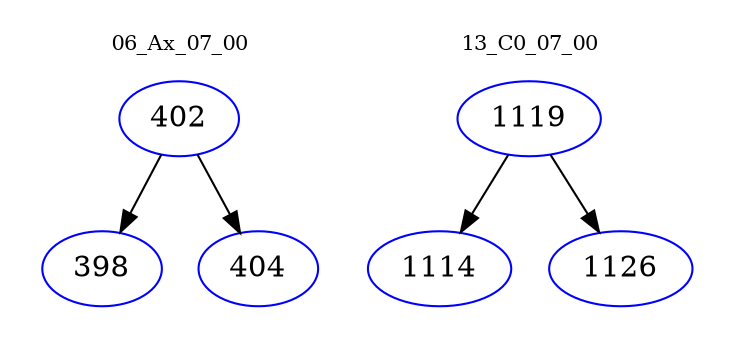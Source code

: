 digraph{
subgraph cluster_0 {
color = white
label = "06_Ax_07_00";
fontsize=10;
T0_402 [label="402", color="blue"]
T0_402 -> T0_398 [color="black"]
T0_398 [label="398", color="blue"]
T0_402 -> T0_404 [color="black"]
T0_404 [label="404", color="blue"]
}
subgraph cluster_1 {
color = white
label = "13_C0_07_00";
fontsize=10;
T1_1119 [label="1119", color="blue"]
T1_1119 -> T1_1114 [color="black"]
T1_1114 [label="1114", color="blue"]
T1_1119 -> T1_1126 [color="black"]
T1_1126 [label="1126", color="blue"]
}
}
